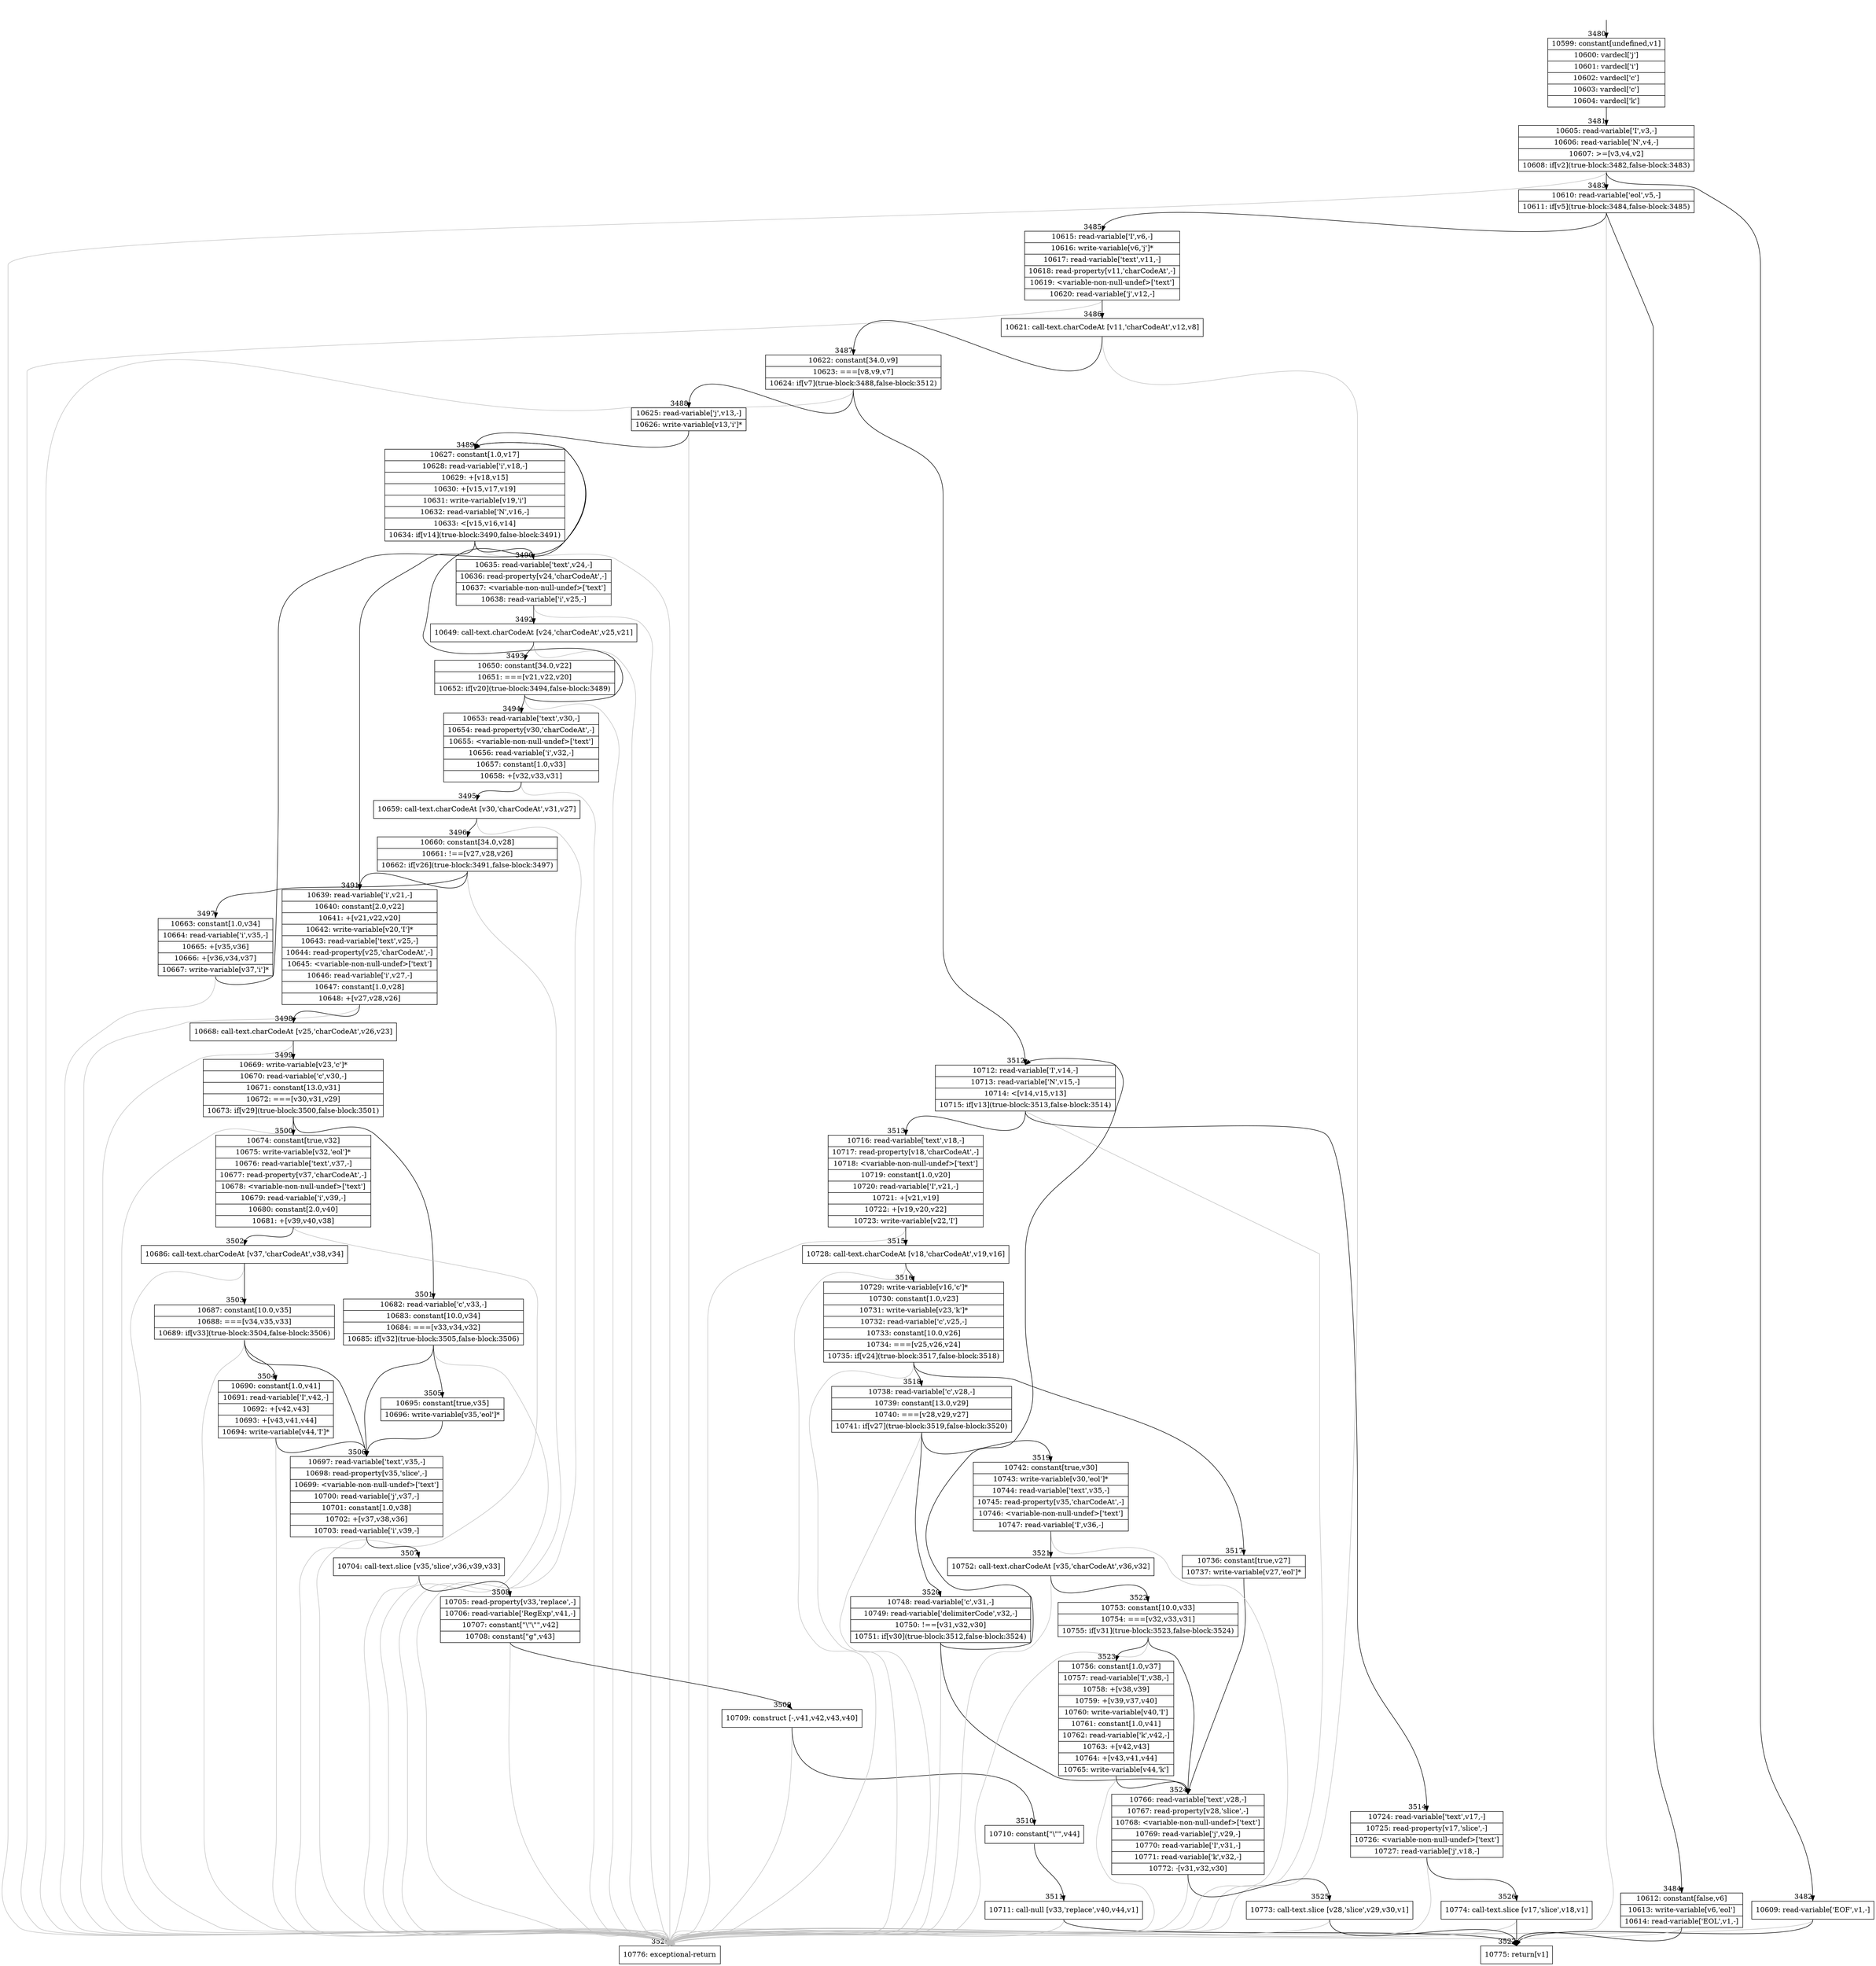 digraph {
rankdir="TD"
BB_entry327[shape=none,label=""];
BB_entry327 -> BB3480 [tailport=s, headport=n, headlabel="    3480"]
BB3480 [shape=record label="{10599: constant[undefined,v1]|10600: vardecl['j']|10601: vardecl['i']|10602: vardecl['c']|10603: vardecl['c']|10604: vardecl['k']}" ] 
BB3480 -> BB3481 [tailport=s, headport=n, headlabel="      3481"]
BB3481 [shape=record label="{10605: read-variable['I',v3,-]|10606: read-variable['N',v4,-]|10607: \>=[v3,v4,v2]|10608: if[v2](true-block:3482,false-block:3483)}" ] 
BB3481 -> BB3482 [tailport=s, headport=n, headlabel="      3482"]
BB3481 -> BB3483 [tailport=s, headport=n, headlabel="      3483"]
BB3481 -> BB3528 [tailport=s, headport=n, color=gray, headlabel="      3528"]
BB3482 [shape=record label="{10609: read-variable['EOF',v1,-]}" ] 
BB3482 -> BB3527 [tailport=s, headport=n, headlabel="      3527"]
BB3482 -> BB3528 [tailport=s, headport=n, color=gray]
BB3483 [shape=record label="{10610: read-variable['eol',v5,-]|10611: if[v5](true-block:3484,false-block:3485)}" ] 
BB3483 -> BB3484 [tailport=s, headport=n, headlabel="      3484"]
BB3483 -> BB3485 [tailport=s, headport=n, headlabel="      3485"]
BB3483 -> BB3528 [tailport=s, headport=n, color=gray]
BB3484 [shape=record label="{10612: constant[false,v6]|10613: write-variable[v6,'eol']|10614: read-variable['EOL',v1,-]}" ] 
BB3484 -> BB3527 [tailport=s, headport=n]
BB3484 -> BB3528 [tailport=s, headport=n, color=gray]
BB3485 [shape=record label="{10615: read-variable['I',v6,-]|10616: write-variable[v6,'j']*|10617: read-variable['text',v11,-]|10618: read-property[v11,'charCodeAt',-]|10619: \<variable-non-null-undef\>['text']|10620: read-variable['j',v12,-]}" ] 
BB3485 -> BB3486 [tailport=s, headport=n, headlabel="      3486"]
BB3485 -> BB3528 [tailport=s, headport=n, color=gray]
BB3486 [shape=record label="{10621: call-text.charCodeAt [v11,'charCodeAt',v12,v8]}" ] 
BB3486 -> BB3487 [tailport=s, headport=n, headlabel="      3487"]
BB3486 -> BB3528 [tailport=s, headport=n, color=gray]
BB3487 [shape=record label="{10622: constant[34.0,v9]|10623: ===[v8,v9,v7]|10624: if[v7](true-block:3488,false-block:3512)}" ] 
BB3487 -> BB3488 [tailport=s, headport=n, headlabel="      3488"]
BB3487 -> BB3512 [tailport=s, headport=n, headlabel="      3512"]
BB3487 -> BB3528 [tailport=s, headport=n, color=gray]
BB3488 [shape=record label="{10625: read-variable['j',v13,-]|10626: write-variable[v13,'i']*}" ] 
BB3488 -> BB3489 [tailport=s, headport=n, headlabel="      3489"]
BB3488 -> BB3528 [tailport=s, headport=n, color=gray]
BB3489 [shape=record label="{10627: constant[1.0,v17]|10628: read-variable['i',v18,-]|10629: +[v18,v15]|10630: +[v15,v17,v19]|10631: write-variable[v19,'i']|10632: read-variable['N',v16,-]|10633: \<[v15,v16,v14]|10634: if[v14](true-block:3490,false-block:3491)}" ] 
BB3489 -> BB3490 [tailport=s, headport=n, headlabel="      3490"]
BB3489 -> BB3491 [tailport=s, headport=n, headlabel="      3491"]
BB3489 -> BB3528 [tailport=s, headport=n, color=gray]
BB3490 [shape=record label="{10635: read-variable['text',v24,-]|10636: read-property[v24,'charCodeAt',-]|10637: \<variable-non-null-undef\>['text']|10638: read-variable['i',v25,-]}" ] 
BB3490 -> BB3492 [tailport=s, headport=n, headlabel="      3492"]
BB3490 -> BB3528 [tailport=s, headport=n, color=gray]
BB3491 [shape=record label="{10639: read-variable['i',v21,-]|10640: constant[2.0,v22]|10641: +[v21,v22,v20]|10642: write-variable[v20,'I']*|10643: read-variable['text',v25,-]|10644: read-property[v25,'charCodeAt',-]|10645: \<variable-non-null-undef\>['text']|10646: read-variable['i',v27,-]|10647: constant[1.0,v28]|10648: +[v27,v28,v26]}" ] 
BB3491 -> BB3498 [tailport=s, headport=n, headlabel="      3498"]
BB3491 -> BB3528 [tailport=s, headport=n, color=gray]
BB3492 [shape=record label="{10649: call-text.charCodeAt [v24,'charCodeAt',v25,v21]}" ] 
BB3492 -> BB3493 [tailport=s, headport=n, headlabel="      3493"]
BB3492 -> BB3528 [tailport=s, headport=n, color=gray]
BB3493 [shape=record label="{10650: constant[34.0,v22]|10651: ===[v21,v22,v20]|10652: if[v20](true-block:3494,false-block:3489)}" ] 
BB3493 -> BB3494 [tailport=s, headport=n, headlabel="      3494"]
BB3493 -> BB3489 [tailport=s, headport=n]
BB3493 -> BB3528 [tailport=s, headport=n, color=gray]
BB3494 [shape=record label="{10653: read-variable['text',v30,-]|10654: read-property[v30,'charCodeAt',-]|10655: \<variable-non-null-undef\>['text']|10656: read-variable['i',v32,-]|10657: constant[1.0,v33]|10658: +[v32,v33,v31]}" ] 
BB3494 -> BB3495 [tailport=s, headport=n, headlabel="      3495"]
BB3494 -> BB3528 [tailport=s, headport=n, color=gray]
BB3495 [shape=record label="{10659: call-text.charCodeAt [v30,'charCodeAt',v31,v27]}" ] 
BB3495 -> BB3496 [tailport=s, headport=n, headlabel="      3496"]
BB3495 -> BB3528 [tailport=s, headport=n, color=gray]
BB3496 [shape=record label="{10660: constant[34.0,v28]|10661: !==[v27,v28,v26]|10662: if[v26](true-block:3491,false-block:3497)}" ] 
BB3496 -> BB3491 [tailport=s, headport=n]
BB3496 -> BB3497 [tailport=s, headport=n, headlabel="      3497"]
BB3496 -> BB3528 [tailport=s, headport=n, color=gray]
BB3497 [shape=record label="{10663: constant[1.0,v34]|10664: read-variable['i',v35,-]|10665: +[v35,v36]|10666: +[v36,v34,v37]|10667: write-variable[v37,'i']*}" ] 
BB3497 -> BB3489 [tailport=s, headport=n]
BB3497 -> BB3528 [tailport=s, headport=n, color=gray]
BB3498 [shape=record label="{10668: call-text.charCodeAt [v25,'charCodeAt',v26,v23]}" ] 
BB3498 -> BB3499 [tailport=s, headport=n, headlabel="      3499"]
BB3498 -> BB3528 [tailport=s, headport=n, color=gray]
BB3499 [shape=record label="{10669: write-variable[v23,'c']*|10670: read-variable['c',v30,-]|10671: constant[13.0,v31]|10672: ===[v30,v31,v29]|10673: if[v29](true-block:3500,false-block:3501)}" ] 
BB3499 -> BB3500 [tailport=s, headport=n, headlabel="      3500"]
BB3499 -> BB3501 [tailport=s, headport=n, headlabel="      3501"]
BB3499 -> BB3528 [tailport=s, headport=n, color=gray]
BB3500 [shape=record label="{10674: constant[true,v32]|10675: write-variable[v32,'eol']*|10676: read-variable['text',v37,-]|10677: read-property[v37,'charCodeAt',-]|10678: \<variable-non-null-undef\>['text']|10679: read-variable['i',v39,-]|10680: constant[2.0,v40]|10681: +[v39,v40,v38]}" ] 
BB3500 -> BB3502 [tailport=s, headport=n, headlabel="      3502"]
BB3500 -> BB3528 [tailport=s, headport=n, color=gray]
BB3501 [shape=record label="{10682: read-variable['c',v33,-]|10683: constant[10.0,v34]|10684: ===[v33,v34,v32]|10685: if[v32](true-block:3505,false-block:3506)}" ] 
BB3501 -> BB3505 [tailport=s, headport=n, headlabel="      3505"]
BB3501 -> BB3506 [tailport=s, headport=n, headlabel="      3506"]
BB3501 -> BB3528 [tailport=s, headport=n, color=gray]
BB3502 [shape=record label="{10686: call-text.charCodeAt [v37,'charCodeAt',v38,v34]}" ] 
BB3502 -> BB3503 [tailport=s, headport=n, headlabel="      3503"]
BB3502 -> BB3528 [tailport=s, headport=n, color=gray]
BB3503 [shape=record label="{10687: constant[10.0,v35]|10688: ===[v34,v35,v33]|10689: if[v33](true-block:3504,false-block:3506)}" ] 
BB3503 -> BB3504 [tailport=s, headport=n, headlabel="      3504"]
BB3503 -> BB3506 [tailport=s, headport=n]
BB3503 -> BB3528 [tailport=s, headport=n, color=gray]
BB3504 [shape=record label="{10690: constant[1.0,v41]|10691: read-variable['I',v42,-]|10692: +[v42,v43]|10693: +[v43,v41,v44]|10694: write-variable[v44,'I']*}" ] 
BB3504 -> BB3506 [tailport=s, headport=n]
BB3504 -> BB3528 [tailport=s, headport=n, color=gray]
BB3505 [shape=record label="{10695: constant[true,v35]|10696: write-variable[v35,'eol']*}" ] 
BB3505 -> BB3506 [tailport=s, headport=n]
BB3506 [shape=record label="{10697: read-variable['text',v35,-]|10698: read-property[v35,'slice',-]|10699: \<variable-non-null-undef\>['text']|10700: read-variable['j',v37,-]|10701: constant[1.0,v38]|10702: +[v37,v38,v36]|10703: read-variable['i',v39,-]}" ] 
BB3506 -> BB3507 [tailport=s, headport=n, headlabel="      3507"]
BB3506 -> BB3528 [tailport=s, headport=n, color=gray]
BB3507 [shape=record label="{10704: call-text.slice [v35,'slice',v36,v39,v33]}" ] 
BB3507 -> BB3508 [tailport=s, headport=n, headlabel="      3508"]
BB3507 -> BB3528 [tailport=s, headport=n, color=gray]
BB3508 [shape=record label="{10705: read-property[v33,'replace',-]|10706: read-variable['RegExp',v41,-]|10707: constant[\"\\\"\\\"\",v42]|10708: constant[\"g\",v43]}" ] 
BB3508 -> BB3509 [tailport=s, headport=n, headlabel="      3509"]
BB3508 -> BB3528 [tailport=s, headport=n, color=gray]
BB3509 [shape=record label="{10709: construct [-,v41,v42,v43,v40]}" ] 
BB3509 -> BB3510 [tailport=s, headport=n, headlabel="      3510"]
BB3509 -> BB3528 [tailport=s, headport=n, color=gray]
BB3510 [shape=record label="{10710: constant[\"\\\"\",v44]}" ] 
BB3510 -> BB3511 [tailport=s, headport=n, headlabel="      3511"]
BB3511 [shape=record label="{10711: call-null [v33,'replace',v40,v44,v1]}" ] 
BB3511 -> BB3527 [tailport=s, headport=n]
BB3511 -> BB3528 [tailport=s, headport=n, color=gray]
BB3512 [shape=record label="{10712: read-variable['I',v14,-]|10713: read-variable['N',v15,-]|10714: \<[v14,v15,v13]|10715: if[v13](true-block:3513,false-block:3514)}" ] 
BB3512 -> BB3513 [tailport=s, headport=n, headlabel="      3513"]
BB3512 -> BB3514 [tailport=s, headport=n, headlabel="      3514"]
BB3512 -> BB3528 [tailport=s, headport=n, color=gray]
BB3513 [shape=record label="{10716: read-variable['text',v18,-]|10717: read-property[v18,'charCodeAt',-]|10718: \<variable-non-null-undef\>['text']|10719: constant[1.0,v20]|10720: read-variable['I',v21,-]|10721: +[v21,v19]|10722: +[v19,v20,v22]|10723: write-variable[v22,'I']}" ] 
BB3513 -> BB3515 [tailport=s, headport=n, headlabel="      3515"]
BB3513 -> BB3528 [tailport=s, headport=n, color=gray]
BB3514 [shape=record label="{10724: read-variable['text',v17,-]|10725: read-property[v17,'slice',-]|10726: \<variable-non-null-undef\>['text']|10727: read-variable['j',v18,-]}" ] 
BB3514 -> BB3526 [tailport=s, headport=n, headlabel="      3526"]
BB3514 -> BB3528 [tailport=s, headport=n, color=gray]
BB3515 [shape=record label="{10728: call-text.charCodeAt [v18,'charCodeAt',v19,v16]}" ] 
BB3515 -> BB3516 [tailport=s, headport=n, headlabel="      3516"]
BB3515 -> BB3528 [tailport=s, headport=n, color=gray]
BB3516 [shape=record label="{10729: write-variable[v16,'c']*|10730: constant[1.0,v23]|10731: write-variable[v23,'k']*|10732: read-variable['c',v25,-]|10733: constant[10.0,v26]|10734: ===[v25,v26,v24]|10735: if[v24](true-block:3517,false-block:3518)}" ] 
BB3516 -> BB3517 [tailport=s, headport=n, headlabel="      3517"]
BB3516 -> BB3518 [tailport=s, headport=n, headlabel="      3518"]
BB3516 -> BB3528 [tailport=s, headport=n, color=gray]
BB3517 [shape=record label="{10736: constant[true,v27]|10737: write-variable[v27,'eol']*}" ] 
BB3517 -> BB3524 [tailport=s, headport=n, headlabel="      3524"]
BB3518 [shape=record label="{10738: read-variable['c',v28,-]|10739: constant[13.0,v29]|10740: ===[v28,v29,v27]|10741: if[v27](true-block:3519,false-block:3520)}" ] 
BB3518 -> BB3519 [tailport=s, headport=n, headlabel="      3519"]
BB3518 -> BB3520 [tailport=s, headport=n, headlabel="      3520"]
BB3518 -> BB3528 [tailport=s, headport=n, color=gray]
BB3519 [shape=record label="{10742: constant[true,v30]|10743: write-variable[v30,'eol']*|10744: read-variable['text',v35,-]|10745: read-property[v35,'charCodeAt',-]|10746: \<variable-non-null-undef\>['text']|10747: read-variable['I',v36,-]}" ] 
BB3519 -> BB3521 [tailport=s, headport=n, headlabel="      3521"]
BB3519 -> BB3528 [tailport=s, headport=n, color=gray]
BB3520 [shape=record label="{10748: read-variable['c',v31,-]|10749: read-variable['delimiterCode',v32,-]|10750: !==[v31,v32,v30]|10751: if[v30](true-block:3512,false-block:3524)}" ] 
BB3520 -> BB3512 [tailport=s, headport=n]
BB3520 -> BB3524 [tailport=s, headport=n]
BB3520 -> BB3528 [tailport=s, headport=n, color=gray]
BB3521 [shape=record label="{10752: call-text.charCodeAt [v35,'charCodeAt',v36,v32]}" ] 
BB3521 -> BB3522 [tailport=s, headport=n, headlabel="      3522"]
BB3521 -> BB3528 [tailport=s, headport=n, color=gray]
BB3522 [shape=record label="{10753: constant[10.0,v33]|10754: ===[v32,v33,v31]|10755: if[v31](true-block:3523,false-block:3524)}" ] 
BB3522 -> BB3523 [tailport=s, headport=n, headlabel="      3523"]
BB3522 -> BB3524 [tailport=s, headport=n]
BB3522 -> BB3528 [tailport=s, headport=n, color=gray]
BB3523 [shape=record label="{10756: constant[1.0,v37]|10757: read-variable['I',v38,-]|10758: +[v38,v39]|10759: +[v39,v37,v40]|10760: write-variable[v40,'I']|10761: constant[1.0,v41]|10762: read-variable['k',v42,-]|10763: +[v42,v43]|10764: +[v43,v41,v44]|10765: write-variable[v44,'k']}" ] 
BB3523 -> BB3524 [tailport=s, headport=n]
BB3523 -> BB3528 [tailport=s, headport=n, color=gray]
BB3524 [shape=record label="{10766: read-variable['text',v28,-]|10767: read-property[v28,'slice',-]|10768: \<variable-non-null-undef\>['text']|10769: read-variable['j',v29,-]|10770: read-variable['I',v31,-]|10771: read-variable['k',v32,-]|10772: -[v31,v32,v30]}" ] 
BB3524 -> BB3525 [tailport=s, headport=n, headlabel="      3525"]
BB3524 -> BB3528 [tailport=s, headport=n, color=gray]
BB3525 [shape=record label="{10773: call-text.slice [v28,'slice',v29,v30,v1]}" ] 
BB3525 -> BB3527 [tailport=s, headport=n]
BB3525 -> BB3528 [tailport=s, headport=n, color=gray]
BB3526 [shape=record label="{10774: call-text.slice [v17,'slice',v18,v1]}" ] 
BB3526 -> BB3527 [tailport=s, headport=n]
BB3526 -> BB3528 [tailport=s, headport=n, color=gray]
BB3527 [shape=record label="{10775: return[v1]}" ] 
BB3528 [shape=record label="{10776: exceptional-return}" ] 
//#$~ 2076
}
